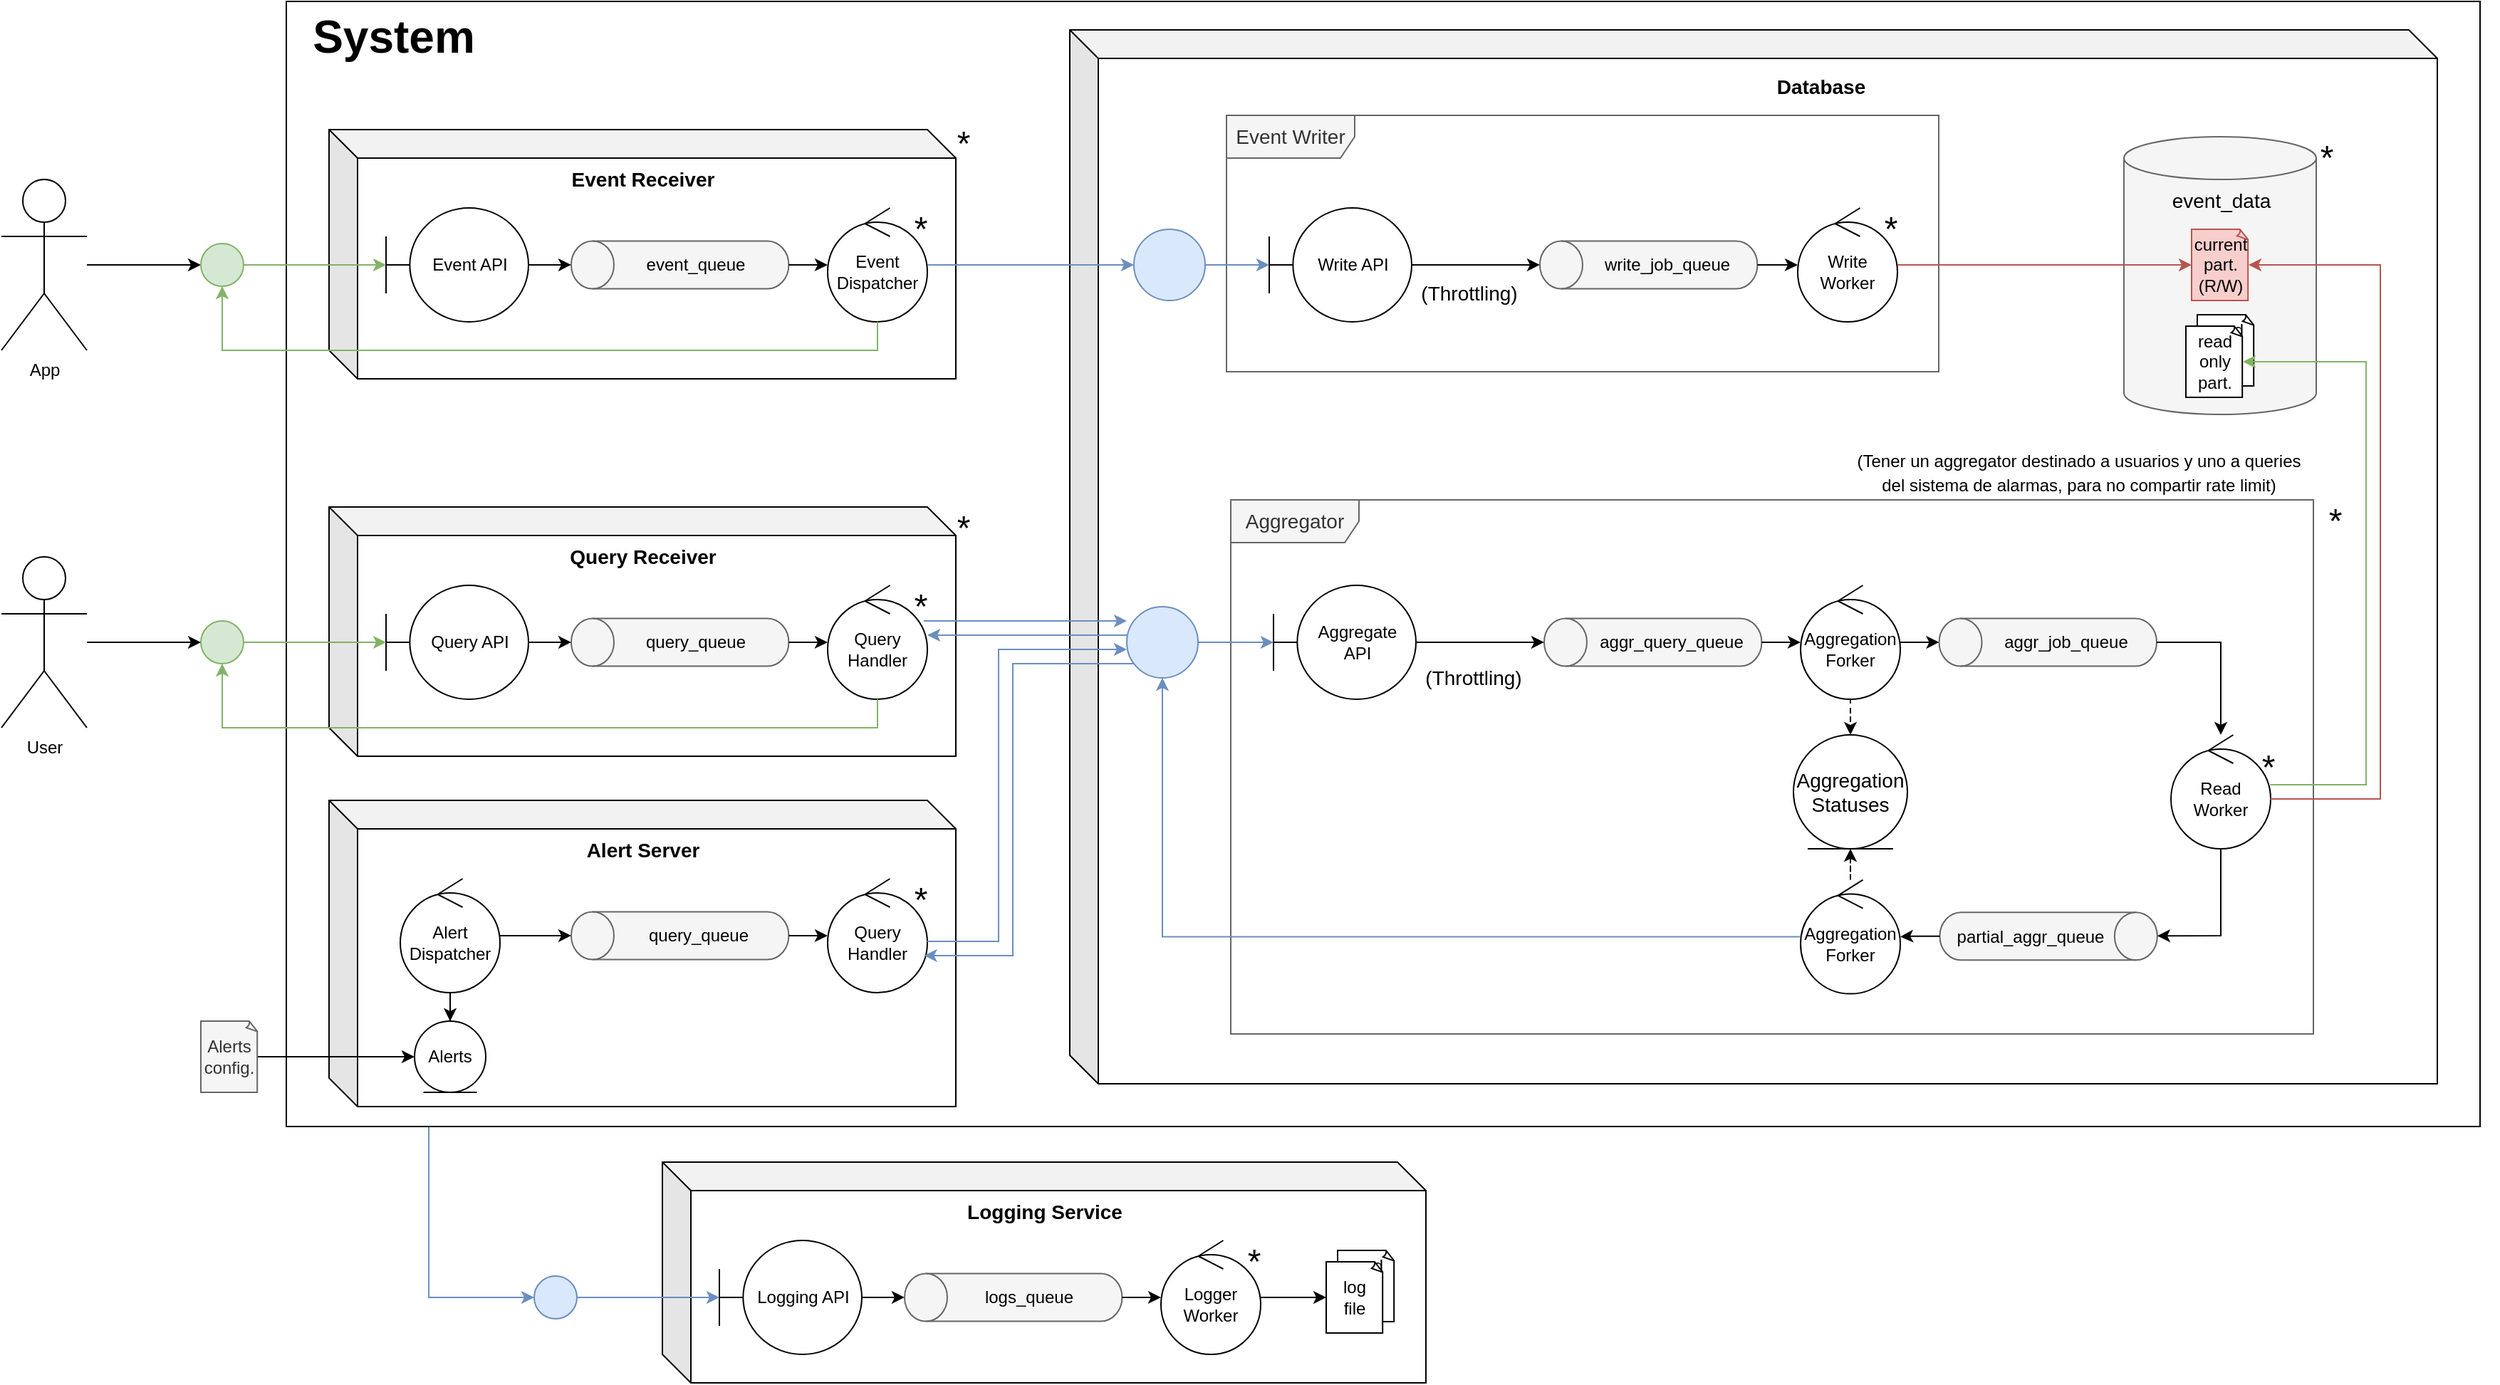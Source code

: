 <mxfile version="17.4.6" type="device"><diagram id="v2DhXVulkORP4EkOkUrC" name="Page-1"><mxGraphModel dx="1887" dy="960" grid="1" gridSize="10" guides="1" tooltips="1" connect="1" arrows="1" fold="1" page="1" pageScale="1" pageWidth="827" pageHeight="1169" math="0" shadow="0"><root><mxCell id="0"/><mxCell id="1" parent="0"/><mxCell id="aSfkODwtge2acDYH-JN2-233" style="edgeStyle=orthogonalEdgeStyle;rounded=0;orthogonalLoop=1;jettySize=auto;html=1;fontSize=12;fontColor=#000000;startArrow=none;startFill=0;fillColor=#dae8fc;strokeColor=#6c8ebf;" edge="1" parent="1" source="aSfkODwtge2acDYH-JN2-154" target="aSfkODwtge2acDYH-JN2-231"><mxGeometry relative="1" as="geometry"><Array as="points"><mxPoint x="340" y="1020"/></Array></mxGeometry></mxCell><mxCell id="aSfkODwtge2acDYH-JN2-154" value="" style="rounded=0;whiteSpace=wrap;html=1;fontSize=14;fontColor=#FF3333;fillColor=none;" vertex="1" parent="1"><mxGeometry x="240" y="110" width="1540" height="790" as="geometry"/></mxCell><mxCell id="aSfkODwtge2acDYH-JN2-178" style="edgeStyle=orthogonalEdgeStyle;rounded=0;orthogonalLoop=1;jettySize=auto;html=1;fontSize=32;fontColor=#000000;startArrow=none;startFill=0;" edge="1" parent="1" source="w81_u76LDr4EnulvmKPi-1" target="aSfkODwtge2acDYH-JN2-156"><mxGeometry relative="1" as="geometry"/></mxCell><mxCell id="w81_u76LDr4EnulvmKPi-1" value="App" style="shape=umlActor;verticalLabelPosition=bottom;verticalAlign=top;html=1;" parent="1" vertex="1"><mxGeometry x="40" y="235" width="60" height="120" as="geometry"/></mxCell><mxCell id="aSfkODwtge2acDYH-JN2-151" value="" style="group" vertex="1" connectable="0" parent="1"><mxGeometry x="790" y="130" width="1003" height="740" as="geometry"/></mxCell><mxCell id="aSfkODwtge2acDYH-JN2-142" value="" style="shape=cube;whiteSpace=wrap;html=1;boundedLbl=1;backgroundOutline=1;darkOpacity=0.05;darkOpacity2=0.1;fontSize=12;" vertex="1" parent="aSfkODwtge2acDYH-JN2-151"><mxGeometry width="960" height="740" as="geometry"/></mxCell><mxCell id="aSfkODwtge2acDYH-JN2-137" value="" style="group" vertex="1" connectable="0" parent="aSfkODwtge2acDYH-JN2-151"><mxGeometry x="50" y="260" width="953" height="445" as="geometry"/></mxCell><mxCell id="aSfkODwtge2acDYH-JN2-133" value="Aggregator" style="shape=umlFrame;whiteSpace=wrap;html=1;fontSize=14;width=90;height=30;fillColor=#f5f5f5;strokeColor=#666666;fontColor=#333333;" vertex="1" parent="aSfkODwtge2acDYH-JN2-137"><mxGeometry x="63" y="70" width="760" height="375" as="geometry"/></mxCell><mxCell id="aSfkODwtge2acDYH-JN2-64" value="&lt;font style=&quot;font-size: 12px&quot;&gt;(Tener un aggregator destinado a usuarios y uno a queries&lt;br&gt;del sistema de alarmas, para no compartir rate limit)&lt;/font&gt;" style="text;html=1;align=center;verticalAlign=middle;resizable=0;points=[];autosize=1;strokeColor=none;fillColor=none;fontSize=14;" vertex="1" parent="aSfkODwtge2acDYH-JN2-137"><mxGeometry x="493" y="30" width="330" height="40" as="geometry"/></mxCell><mxCell id="aSfkODwtge2acDYH-JN2-99" value="Aggregate&lt;br&gt;API" style="shape=umlBoundary;whiteSpace=wrap;html=1;" vertex="1" parent="aSfkODwtge2acDYH-JN2-137"><mxGeometry x="93" y="130" width="100" height="80" as="geometry"/></mxCell><mxCell id="aSfkODwtge2acDYH-JN2-100" value="" style="group" vertex="1" connectable="0" parent="aSfkODwtge2acDYH-JN2-137"><mxGeometry x="282.995" y="153.205" width="152.72" height="33.59" as="geometry"/></mxCell><mxCell id="aSfkODwtge2acDYH-JN2-101" value="" style="shape=cylinder3;whiteSpace=wrap;html=1;boundedLbl=1;backgroundOutline=1;size=15;rotation=-90;fillColor=#f5f5f5;fontColor=#333333;strokeColor=#666666;" vertex="1" parent="aSfkODwtge2acDYH-JN2-100"><mxGeometry x="59.565" y="-59.565" width="33.59" height="152.72" as="geometry"/></mxCell><mxCell id="aSfkODwtge2acDYH-JN2-102" value="aggr_query_queue" style="text;html=1;align=center;verticalAlign=middle;resizable=0;points=[];autosize=1;strokeColor=none;fillColor=none;" vertex="1" parent="aSfkODwtge2acDYH-JN2-100"><mxGeometry x="28.665" y="6.785" width="120" height="20" as="geometry"/></mxCell><mxCell id="aSfkODwtge2acDYH-JN2-111" style="edgeStyle=orthogonalEdgeStyle;rounded=0;orthogonalLoop=1;jettySize=auto;html=1;fontSize=14;fontColor=#FF3333;" edge="1" parent="aSfkODwtge2acDYH-JN2-137" source="aSfkODwtge2acDYH-JN2-99" target="aSfkODwtge2acDYH-JN2-101"><mxGeometry relative="1" as="geometry"/></mxCell><mxCell id="aSfkODwtge2acDYH-JN2-104" value="(Throttling)" style="text;html=1;align=center;verticalAlign=middle;resizable=0;points=[];autosize=1;strokeColor=none;fillColor=none;fontSize=14;" vertex="1" parent="aSfkODwtge2acDYH-JN2-137"><mxGeometry x="193" y="185" width="80" height="20" as="geometry"/></mxCell><mxCell id="aSfkODwtge2acDYH-JN2-105" value="Aggregation Forker" style="ellipse;shape=umlControl;whiteSpace=wrap;html=1;" vertex="1" parent="aSfkODwtge2acDYH-JN2-137"><mxGeometry x="463" y="130" width="70" height="80" as="geometry"/></mxCell><mxCell id="aSfkODwtge2acDYH-JN2-107" style="edgeStyle=orthogonalEdgeStyle;rounded=0;orthogonalLoop=1;jettySize=auto;html=1;fontSize=14;" edge="1" parent="aSfkODwtge2acDYH-JN2-137" source="aSfkODwtge2acDYH-JN2-101" target="aSfkODwtge2acDYH-JN2-105"><mxGeometry relative="1" as="geometry"/></mxCell><mxCell id="aSfkODwtge2acDYH-JN2-108" value="*" style="text;html=1;align=center;verticalAlign=middle;resizable=0;points=[];autosize=1;strokeColor=none;fillColor=none;fontSize=24;" vertex="1" parent="aSfkODwtge2acDYH-JN2-137"><mxGeometry x="823" y="70" width="30" height="30" as="geometry"/></mxCell><mxCell id="aSfkODwtge2acDYH-JN2-112" value="" style="group" vertex="1" connectable="0" parent="aSfkODwtge2acDYH-JN2-137"><mxGeometry x="560.275" y="153.205" width="152.72" height="33.59" as="geometry"/></mxCell><mxCell id="aSfkODwtge2acDYH-JN2-113" value="" style="shape=cylinder3;whiteSpace=wrap;html=1;boundedLbl=1;backgroundOutline=1;size=15;rotation=-90;fillColor=#f5f5f5;fontColor=#333333;strokeColor=#666666;" vertex="1" parent="aSfkODwtge2acDYH-JN2-112"><mxGeometry x="59.565" y="-59.565" width="33.59" height="152.72" as="geometry"/></mxCell><mxCell id="aSfkODwtge2acDYH-JN2-114" value="aggr_job_queue" style="text;html=1;align=center;verticalAlign=middle;resizable=0;points=[];autosize=1;strokeColor=none;fillColor=none;" vertex="1" parent="aSfkODwtge2acDYH-JN2-112"><mxGeometry x="38.665" y="6.785" width="100" height="20" as="geometry"/></mxCell><mxCell id="aSfkODwtge2acDYH-JN2-115" style="edgeStyle=orthogonalEdgeStyle;rounded=0;orthogonalLoop=1;jettySize=auto;html=1;fontSize=14;fontColor=#FF3333;" edge="1" parent="aSfkODwtge2acDYH-JN2-137" source="aSfkODwtge2acDYH-JN2-105" target="aSfkODwtge2acDYH-JN2-113"><mxGeometry relative="1" as="geometry"/></mxCell><mxCell id="aSfkODwtge2acDYH-JN2-116" value="Aggregation Statuses" style="ellipse;shape=umlEntity;whiteSpace=wrap;html=1;fontSize=14;" vertex="1" parent="aSfkODwtge2acDYH-JN2-137"><mxGeometry x="458" y="235" width="80" height="80" as="geometry"/></mxCell><mxCell id="aSfkODwtge2acDYH-JN2-117" style="edgeStyle=orthogonalEdgeStyle;rounded=0;orthogonalLoop=1;jettySize=auto;html=1;fontSize=14;fontColor=#FF3333;dashed=1;" edge="1" parent="aSfkODwtge2acDYH-JN2-137" source="aSfkODwtge2acDYH-JN2-105" target="aSfkODwtge2acDYH-JN2-116"><mxGeometry relative="1" as="geometry"/></mxCell><mxCell id="aSfkODwtge2acDYH-JN2-122" value="" style="group;rotation=-180;" vertex="1" connectable="0" parent="aSfkODwtge2acDYH-JN2-137"><mxGeometry x="560.275" y="360.005" width="152.72" height="33.59" as="geometry"/></mxCell><mxCell id="aSfkODwtge2acDYH-JN2-123" value="" style="shape=cylinder3;whiteSpace=wrap;html=1;boundedLbl=1;backgroundOutline=1;size=15;rotation=-270;fillColor=#f5f5f5;fontColor=#333333;strokeColor=#666666;" vertex="1" parent="aSfkODwtge2acDYH-JN2-122"><mxGeometry x="60" y="-60" width="33.59" height="152.72" as="geometry"/></mxCell><mxCell id="aSfkODwtge2acDYH-JN2-124" value="partial_aggr_queue" style="text;html=1;align=center;verticalAlign=middle;resizable=0;points=[];autosize=1;strokeColor=none;fillColor=none;rotation=0;" vertex="1" parent="aSfkODwtge2acDYH-JN2-122"><mxGeometry x="4" y="7" width="120" height="20" as="geometry"/></mxCell><mxCell id="aSfkODwtge2acDYH-JN2-132" style="edgeStyle=orthogonalEdgeStyle;rounded=0;orthogonalLoop=1;jettySize=auto;html=1;fontSize=14;fontColor=#FF3333;dashed=1;" edge="1" parent="aSfkODwtge2acDYH-JN2-137" source="aSfkODwtge2acDYH-JN2-125" target="aSfkODwtge2acDYH-JN2-116"><mxGeometry relative="1" as="geometry"/></mxCell><mxCell id="aSfkODwtge2acDYH-JN2-125" value="Aggregation Forker" style="ellipse;shape=umlControl;whiteSpace=wrap;html=1;" vertex="1" parent="aSfkODwtge2acDYH-JN2-137"><mxGeometry x="463" y="336.8" width="70" height="80" as="geometry"/></mxCell><mxCell id="aSfkODwtge2acDYH-JN2-127" style="edgeStyle=orthogonalEdgeStyle;rounded=0;orthogonalLoop=1;jettySize=auto;html=1;fontSize=14;fontColor=#FF3333;" edge="1" parent="aSfkODwtge2acDYH-JN2-137" source="aSfkODwtge2acDYH-JN2-118" target="aSfkODwtge2acDYH-JN2-123"><mxGeometry relative="1" as="geometry"><Array as="points"><mxPoint x="758" y="376"/></Array></mxGeometry></mxCell><mxCell id="aSfkODwtge2acDYH-JN2-126" style="edgeStyle=orthogonalEdgeStyle;rounded=0;orthogonalLoop=1;jettySize=auto;html=1;exitX=0.5;exitY=1;exitDx=0;exitDy=0;exitPerimeter=0;fontSize=14;fontColor=#FF3333;" edge="1" parent="aSfkODwtge2acDYH-JN2-137" source="aSfkODwtge2acDYH-JN2-113" target="aSfkODwtge2acDYH-JN2-118"><mxGeometry relative="1" as="geometry"/></mxCell><mxCell id="aSfkODwtge2acDYH-JN2-131" style="edgeStyle=orthogonalEdgeStyle;rounded=0;orthogonalLoop=1;jettySize=auto;html=1;exitX=0.5;exitY=1;exitDx=0;exitDy=0;exitPerimeter=0;fontSize=14;fontColor=#FF3333;" edge="1" parent="aSfkODwtge2acDYH-JN2-137" source="aSfkODwtge2acDYH-JN2-123" target="aSfkODwtge2acDYH-JN2-125"><mxGeometry relative="1" as="geometry"/></mxCell><mxCell id="aSfkODwtge2acDYH-JN2-175" value="" style="group" vertex="1" connectable="0" parent="aSfkODwtge2acDYH-JN2-137"><mxGeometry x="723" y="235" width="83" height="80" as="geometry"/></mxCell><mxCell id="aSfkODwtge2acDYH-JN2-118" value="Read Worker" style="ellipse;shape=umlControl;whiteSpace=wrap;html=1;" vertex="1" parent="aSfkODwtge2acDYH-JN2-175"><mxGeometry width="70" height="80" as="geometry"/></mxCell><mxCell id="aSfkODwtge2acDYH-JN2-174" value="*" style="text;html=1;align=center;verticalAlign=middle;resizable=0;points=[];autosize=1;strokeColor=none;fillColor=none;fontSize=24;" vertex="1" parent="aSfkODwtge2acDYH-JN2-175"><mxGeometry x="53" y="7.5" width="30" height="30" as="geometry"/></mxCell><mxCell id="aSfkODwtge2acDYH-JN2-134" value="" style="ellipse;whiteSpace=wrap;html=1;aspect=fixed;fontSize=14;fillColor=#dae8fc;strokeColor=#6c8ebf;" vertex="1" parent="aSfkODwtge2acDYH-JN2-137"><mxGeometry x="-10" y="145" width="50" height="50" as="geometry"/></mxCell><mxCell id="aSfkODwtge2acDYH-JN2-136" style="edgeStyle=orthogonalEdgeStyle;rounded=0;orthogonalLoop=1;jettySize=auto;html=1;fontSize=14;fontColor=#FF3333;fillColor=#dae8fc;strokeColor=#6c8ebf;" edge="1" parent="aSfkODwtge2acDYH-JN2-137" source="aSfkODwtge2acDYH-JN2-125" target="aSfkODwtge2acDYH-JN2-134"><mxGeometry relative="1" as="geometry"/></mxCell><mxCell id="aSfkODwtge2acDYH-JN2-135" style="edgeStyle=orthogonalEdgeStyle;rounded=0;orthogonalLoop=1;jettySize=auto;html=1;fontSize=14;fontColor=#FF3333;fillColor=#dae8fc;strokeColor=#6c8ebf;" edge="1" parent="aSfkODwtge2acDYH-JN2-137" source="aSfkODwtge2acDYH-JN2-134" target="aSfkODwtge2acDYH-JN2-99"><mxGeometry relative="1" as="geometry"/></mxCell><mxCell id="aSfkODwtge2acDYH-JN2-141" value="" style="group" vertex="1" connectable="0" parent="aSfkODwtge2acDYH-JN2-151"><mxGeometry x="50" y="60" width="560" height="180" as="geometry"/></mxCell><mxCell id="aSfkODwtge2acDYH-JN2-138" value="Event Writer" style="shape=umlFrame;whiteSpace=wrap;html=1;fontSize=14;width=90;height=30;fillColor=#f5f5f5;strokeColor=#666666;fontColor=#333333;" vertex="1" parent="aSfkODwtge2acDYH-JN2-141"><mxGeometry x="60" width="500" height="180" as="geometry"/></mxCell><mxCell id="aSfkODwtge2acDYH-JN2-54" value="Write API" style="shape=umlBoundary;whiteSpace=wrap;html=1;" vertex="1" parent="aSfkODwtge2acDYH-JN2-141"><mxGeometry x="90" y="65" width="100" height="80" as="geometry"/></mxCell><mxCell id="aSfkODwtge2acDYH-JN2-55" value="" style="group" vertex="1" connectable="0" parent="aSfkODwtge2acDYH-JN2-141"><mxGeometry x="279.995" y="88.205" width="152.72" height="33.59" as="geometry"/></mxCell><mxCell id="aSfkODwtge2acDYH-JN2-56" value="" style="shape=cylinder3;whiteSpace=wrap;html=1;boundedLbl=1;backgroundOutline=1;size=15;rotation=-90;fillColor=#f5f5f5;fontColor=#333333;strokeColor=#666666;" vertex="1" parent="aSfkODwtge2acDYH-JN2-55"><mxGeometry x="59.565" y="-59.565" width="33.59" height="152.72" as="geometry"/></mxCell><mxCell id="aSfkODwtge2acDYH-JN2-57" value="write_job_queue" style="text;html=1;align=center;verticalAlign=middle;resizable=0;points=[];autosize=1;strokeColor=none;fillColor=none;" vertex="1" parent="aSfkODwtge2acDYH-JN2-55"><mxGeometry x="38.665" y="6.785" width="100" height="20" as="geometry"/></mxCell><mxCell id="aSfkODwtge2acDYH-JN2-58" style="edgeStyle=orthogonalEdgeStyle;rounded=0;orthogonalLoop=1;jettySize=auto;html=1;fontSize=24;" edge="1" parent="aSfkODwtge2acDYH-JN2-141" source="aSfkODwtge2acDYH-JN2-54" target="aSfkODwtge2acDYH-JN2-56"><mxGeometry relative="1" as="geometry"/></mxCell><mxCell id="aSfkODwtge2acDYH-JN2-59" value="(Throttling)" style="text;html=1;align=center;verticalAlign=middle;resizable=0;points=[];autosize=1;strokeColor=none;fillColor=none;fontSize=14;" vertex="1" parent="aSfkODwtge2acDYH-JN2-141"><mxGeometry x="190" y="115" width="80" height="20" as="geometry"/></mxCell><mxCell id="aSfkODwtge2acDYH-JN2-60" value="Write Worker" style="ellipse;shape=umlControl;whiteSpace=wrap;html=1;" vertex="1" parent="aSfkODwtge2acDYH-JN2-141"><mxGeometry x="461" y="65" width="70" height="80" as="geometry"/></mxCell><mxCell id="aSfkODwtge2acDYH-JN2-61" value="*" style="text;html=1;align=center;verticalAlign=middle;resizable=0;points=[];autosize=1;strokeColor=none;fillColor=none;fontSize=24;" vertex="1" parent="aSfkODwtge2acDYH-JN2-141"><mxGeometry x="511" y="65" width="30" height="30" as="geometry"/></mxCell><mxCell id="aSfkODwtge2acDYH-JN2-62" style="edgeStyle=orthogonalEdgeStyle;rounded=0;orthogonalLoop=1;jettySize=auto;html=1;fontSize=14;" edge="1" parent="aSfkODwtge2acDYH-JN2-141" source="aSfkODwtge2acDYH-JN2-56" target="aSfkODwtge2acDYH-JN2-60"><mxGeometry relative="1" as="geometry"/></mxCell><mxCell id="aSfkODwtge2acDYH-JN2-143" value="Database" style="text;html=1;align=center;verticalAlign=middle;resizable=0;points=[];autosize=1;strokeColor=none;fillColor=none;fontSize=14;fontStyle=1" vertex="1" parent="aSfkODwtge2acDYH-JN2-151"><mxGeometry x="486.5" y="30" width="80" height="20" as="geometry"/></mxCell><mxCell id="aSfkODwtge2acDYH-JN2-146" value="" style="group" vertex="1" connectable="0" parent="aSfkODwtge2acDYH-JN2-151"><mxGeometry x="740" y="75" width="156.5" height="195" as="geometry"/></mxCell><mxCell id="w81_u76LDr4EnulvmKPi-106" value="" style="shape=cylinder3;whiteSpace=wrap;html=1;boundedLbl=1;backgroundOutline=1;size=15;fontSize=14;fillColor=#f5f5f5;fontColor=#333333;strokeColor=#666666;" parent="aSfkODwtge2acDYH-JN2-146" vertex="1"><mxGeometry width="135" height="195" as="geometry"/></mxCell><mxCell id="w81_u76LDr4EnulvmKPi-107" value="event_data" style="text;html=1;align=center;verticalAlign=middle;resizable=0;points=[];autosize=1;strokeColor=none;fillColor=none;fontSize=14;" parent="aSfkODwtge2acDYH-JN2-146" vertex="1"><mxGeometry x="22.5" y="35" width="90" height="20" as="geometry"/></mxCell><mxCell id="w81_u76LDr4EnulvmKPi-70" value="current&lt;br&gt;part.&lt;br&gt;(R/W)" style="whiteSpace=wrap;html=1;shape=mxgraph.basic.document;fillColor=#f8cecc;strokeColor=#b85450;" parent="aSfkODwtge2acDYH-JN2-146" vertex="1"><mxGeometry x="47.5" y="65" width="40" height="50" as="geometry"/></mxCell><mxCell id="w81_u76LDr4EnulvmKPi-114" value="" style="group" parent="aSfkODwtge2acDYH-JN2-146" vertex="1" connectable="0"><mxGeometry x="43.5" y="125" width="48" height="58" as="geometry"/></mxCell><mxCell id="w81_u76LDr4EnulvmKPi-109" value="read&lt;br&gt;only&lt;br&gt;part." style="whiteSpace=wrap;html=1;shape=mxgraph.basic.document;" parent="w81_u76LDr4EnulvmKPi-114" vertex="1"><mxGeometry x="8" width="40" height="50" as="geometry"/></mxCell><mxCell id="w81_u76LDr4EnulvmKPi-110" value="read&lt;br&gt;only&lt;br&gt;part." style="whiteSpace=wrap;html=1;shape=mxgraph.basic.document;" parent="w81_u76LDr4EnulvmKPi-114" vertex="1"><mxGeometry y="8" width="40" height="50" as="geometry"/></mxCell><mxCell id="aSfkODwtge2acDYH-JN2-145" value="*" style="text;html=1;align=center;verticalAlign=middle;resizable=0;points=[];autosize=1;strokeColor=none;fillColor=none;fontSize=24;" vertex="1" parent="aSfkODwtge2acDYH-JN2-146"><mxGeometry x="126.5" width="30" height="30" as="geometry"/></mxCell><mxCell id="aSfkODwtge2acDYH-JN2-147" style="edgeStyle=orthogonalEdgeStyle;rounded=0;orthogonalLoop=1;jettySize=auto;html=1;fontSize=14;fontColor=#FF3333;fillColor=#f8cecc;strokeColor=#b85450;" edge="1" parent="aSfkODwtge2acDYH-JN2-151" source="aSfkODwtge2acDYH-JN2-60" target="w81_u76LDr4EnulvmKPi-70"><mxGeometry relative="1" as="geometry"/></mxCell><mxCell id="aSfkODwtge2acDYH-JN2-148" style="edgeStyle=orthogonalEdgeStyle;rounded=0;orthogonalLoop=1;jettySize=auto;html=1;fontSize=14;fontColor=#FF3333;fillColor=#f8cecc;strokeColor=#b85450;" edge="1" parent="aSfkODwtge2acDYH-JN2-151" source="aSfkODwtge2acDYH-JN2-118" target="w81_u76LDr4EnulvmKPi-70"><mxGeometry relative="1" as="geometry"><Array as="points"><mxPoint x="920" y="540"/><mxPoint x="920" y="165"/></Array></mxGeometry></mxCell><mxCell id="aSfkODwtge2acDYH-JN2-150" style="edgeStyle=orthogonalEdgeStyle;rounded=0;orthogonalLoop=1;jettySize=auto;html=1;fontSize=14;fontColor=#FF3333;fillColor=#d5e8d4;strokeColor=#82b366;" edge="1" parent="aSfkODwtge2acDYH-JN2-151" source="aSfkODwtge2acDYH-JN2-118" target="w81_u76LDr4EnulvmKPi-110"><mxGeometry relative="1" as="geometry"><Array as="points"><mxPoint x="910" y="530"/><mxPoint x="910" y="233"/></Array></mxGeometry></mxCell><mxCell id="aSfkODwtge2acDYH-JN2-139" value="" style="ellipse;whiteSpace=wrap;html=1;aspect=fixed;fontSize=14;fillColor=#dae8fc;strokeColor=#6c8ebf;" vertex="1" parent="aSfkODwtge2acDYH-JN2-151"><mxGeometry x="45" y="140" width="50" height="50" as="geometry"/></mxCell><mxCell id="aSfkODwtge2acDYH-JN2-140" style="edgeStyle=orthogonalEdgeStyle;rounded=0;orthogonalLoop=1;jettySize=auto;html=1;fontSize=14;fontColor=#FF3333;fillColor=#dae8fc;strokeColor=#6c8ebf;" edge="1" parent="aSfkODwtge2acDYH-JN2-151" source="aSfkODwtge2acDYH-JN2-139" target="aSfkODwtge2acDYH-JN2-54"><mxGeometry relative="1" as="geometry"/></mxCell><mxCell id="aSfkODwtge2acDYH-JN2-155" value="&lt;span&gt;&lt;font style=&quot;font-size: 32px&quot; color=&quot;#000000&quot;&gt;System&lt;/font&gt;&lt;/span&gt;" style="text;html=1;align=center;verticalAlign=middle;resizable=0;points=[];autosize=1;strokeColor=none;fillColor=none;fontSize=14;fontColor=#FF3333;fontStyle=1" vertex="1" parent="1"><mxGeometry x="250" y="120" width="130" height="30" as="geometry"/></mxCell><mxCell id="aSfkODwtge2acDYH-JN2-163" value="" style="group" vertex="1" connectable="0" parent="1"><mxGeometry x="180" y="460" width="550" height="190" as="geometry"/></mxCell><mxCell id="aSfkODwtge2acDYH-JN2-68" value="" style="group" vertex="1" connectable="0" parent="aSfkODwtge2acDYH-JN2-163"><mxGeometry x="90" width="460" height="190" as="geometry"/></mxCell><mxCell id="aSfkODwtge2acDYH-JN2-69" value="" style="shape=cube;whiteSpace=wrap;html=1;boundedLbl=1;backgroundOutline=1;darkOpacity=0.05;darkOpacity2=0.1;fontSize=12;" vertex="1" parent="aSfkODwtge2acDYH-JN2-68"><mxGeometry y="5" width="440" height="175" as="geometry"/></mxCell><mxCell id="aSfkODwtge2acDYH-JN2-70" value="" style="group" vertex="1" connectable="0" parent="aSfkODwtge2acDYH-JN2-68"><mxGeometry x="169.995" y="83.205" width="152.72" height="33.59" as="geometry"/></mxCell><mxCell id="aSfkODwtge2acDYH-JN2-71" value="" style="shape=cylinder3;whiteSpace=wrap;html=1;boundedLbl=1;backgroundOutline=1;size=15;rotation=-90;fillColor=#f5f5f5;fontColor=#333333;strokeColor=#666666;" vertex="1" parent="aSfkODwtge2acDYH-JN2-70"><mxGeometry x="59.565" y="-59.565" width="33.59" height="152.72" as="geometry"/></mxCell><mxCell id="aSfkODwtge2acDYH-JN2-72" value="query_queue" style="text;html=1;align=center;verticalAlign=middle;resizable=0;points=[];autosize=1;strokeColor=none;fillColor=none;" vertex="1" parent="aSfkODwtge2acDYH-JN2-70"><mxGeometry x="41.665" y="6.785" width="90" height="20" as="geometry"/></mxCell><mxCell id="aSfkODwtge2acDYH-JN2-73" style="edgeStyle=orthogonalEdgeStyle;rounded=0;orthogonalLoop=1;jettySize=auto;html=1;" edge="1" parent="aSfkODwtge2acDYH-JN2-68" source="aSfkODwtge2acDYH-JN2-74" target="aSfkODwtge2acDYH-JN2-71"><mxGeometry relative="1" as="geometry"/></mxCell><mxCell id="aSfkODwtge2acDYH-JN2-74" value="Query API" style="shape=umlBoundary;whiteSpace=wrap;html=1;" vertex="1" parent="aSfkODwtge2acDYH-JN2-68"><mxGeometry x="40" y="60" width="100" height="80" as="geometry"/></mxCell><mxCell id="aSfkODwtge2acDYH-JN2-75" value="Query Handler" style="ellipse;shape=umlControl;whiteSpace=wrap;html=1;" vertex="1" parent="aSfkODwtge2acDYH-JN2-68"><mxGeometry x="350" y="60" width="70" height="80" as="geometry"/></mxCell><mxCell id="aSfkODwtge2acDYH-JN2-76" style="edgeStyle=orthogonalEdgeStyle;rounded=0;orthogonalLoop=1;jettySize=auto;html=1;" edge="1" parent="aSfkODwtge2acDYH-JN2-68" source="aSfkODwtge2acDYH-JN2-71" target="aSfkODwtge2acDYH-JN2-75"><mxGeometry relative="1" as="geometry"/></mxCell><mxCell id="aSfkODwtge2acDYH-JN2-77" value="*" style="text;html=1;align=center;verticalAlign=middle;resizable=0;points=[];autosize=1;strokeColor=none;fillColor=none;fontSize=24;" vertex="1" parent="aSfkODwtge2acDYH-JN2-68"><mxGeometry x="400" y="60" width="30" height="30" as="geometry"/></mxCell><mxCell id="aSfkODwtge2acDYH-JN2-78" value="*" style="text;html=1;align=center;verticalAlign=middle;resizable=0;points=[];autosize=1;strokeColor=none;fillColor=none;fontSize=24;" vertex="1" parent="aSfkODwtge2acDYH-JN2-68"><mxGeometry x="430" y="5" width="30" height="30" as="geometry"/></mxCell><mxCell id="aSfkODwtge2acDYH-JN2-79" value="Query Receiver" style="text;html=1;align=center;verticalAlign=middle;resizable=0;points=[];autosize=1;strokeColor=none;fillColor=none;fontSize=14;fontStyle=1" vertex="1" parent="aSfkODwtge2acDYH-JN2-68"><mxGeometry x="160" y="30" width="120" height="20" as="geometry"/></mxCell><mxCell id="aSfkODwtge2acDYH-JN2-159" style="edgeStyle=orthogonalEdgeStyle;rounded=0;orthogonalLoop=1;jettySize=auto;html=1;fontSize=32;fontColor=#000000;fillColor=#d5e8d4;strokeColor=#82b366;" edge="1" parent="aSfkODwtge2acDYH-JN2-163" source="aSfkODwtge2acDYH-JN2-158" target="aSfkODwtge2acDYH-JN2-74"><mxGeometry relative="1" as="geometry"/></mxCell><mxCell id="aSfkODwtge2acDYH-JN2-158" value="" style="ellipse;whiteSpace=wrap;html=1;aspect=fixed;fontSize=14;fillColor=#d5e8d4;strokeColor=#82b366;" vertex="1" parent="aSfkODwtge2acDYH-JN2-163"><mxGeometry y="85" width="30" height="30" as="geometry"/></mxCell><mxCell id="aSfkODwtge2acDYH-JN2-161" style="edgeStyle=orthogonalEdgeStyle;rounded=0;orthogonalLoop=1;jettySize=auto;html=1;fontSize=32;fontColor=#000000;fillColor=#d5e8d4;strokeColor=#82b366;" edge="1" parent="aSfkODwtge2acDYH-JN2-163" source="aSfkODwtge2acDYH-JN2-75" target="aSfkODwtge2acDYH-JN2-158"><mxGeometry relative="1" as="geometry"><Array as="points"><mxPoint x="475" y="160"/><mxPoint x="15" y="160"/></Array></mxGeometry></mxCell><mxCell id="aSfkODwtge2acDYH-JN2-166" value="" style="group" vertex="1" connectable="0" parent="1"><mxGeometry x="180" y="195" width="550" height="180" as="geometry"/></mxCell><mxCell id="aSfkODwtge2acDYH-JN2-67" value="" style="group" vertex="1" connectable="0" parent="aSfkODwtge2acDYH-JN2-166"><mxGeometry x="90" width="460" height="180" as="geometry"/></mxCell><mxCell id="aSfkODwtge2acDYH-JN2-65" value="" style="shape=cube;whiteSpace=wrap;html=1;boundedLbl=1;backgroundOutline=1;darkOpacity=0.05;darkOpacity2=0.1;fontSize=12;" vertex="1" parent="aSfkODwtge2acDYH-JN2-67"><mxGeometry y="5" width="440" height="175" as="geometry"/></mxCell><mxCell id="aSfkODwtge2acDYH-JN2-15" value="" style="group" vertex="1" connectable="0" parent="aSfkODwtge2acDYH-JN2-67"><mxGeometry x="169.995" y="83.205" width="152.72" height="33.59" as="geometry"/></mxCell><mxCell id="aSfkODwtge2acDYH-JN2-16" value="" style="shape=cylinder3;whiteSpace=wrap;html=1;boundedLbl=1;backgroundOutline=1;size=15;rotation=-90;fillColor=#f5f5f5;fontColor=#333333;strokeColor=#666666;" vertex="1" parent="aSfkODwtge2acDYH-JN2-15"><mxGeometry x="59.565" y="-59.565" width="33.59" height="152.72" as="geometry"/></mxCell><mxCell id="aSfkODwtge2acDYH-JN2-17" value="event_queue" style="text;html=1;align=center;verticalAlign=middle;resizable=0;points=[];autosize=1;strokeColor=none;fillColor=none;" vertex="1" parent="aSfkODwtge2acDYH-JN2-15"><mxGeometry x="41.665" y="6.785" width="90" height="20" as="geometry"/></mxCell><mxCell id="aSfkODwtge2acDYH-JN2-18" style="edgeStyle=orthogonalEdgeStyle;rounded=0;orthogonalLoop=1;jettySize=auto;html=1;" edge="1" parent="aSfkODwtge2acDYH-JN2-67" source="aSfkODwtge2acDYH-JN2-19" target="aSfkODwtge2acDYH-JN2-16"><mxGeometry relative="1" as="geometry"/></mxCell><mxCell id="aSfkODwtge2acDYH-JN2-19" value="Event API" style="shape=umlBoundary;whiteSpace=wrap;html=1;" vertex="1" parent="aSfkODwtge2acDYH-JN2-67"><mxGeometry x="40" y="60" width="100" height="80" as="geometry"/></mxCell><mxCell id="aSfkODwtge2acDYH-JN2-20" value="Event Dispatcher" style="ellipse;shape=umlControl;whiteSpace=wrap;html=1;" vertex="1" parent="aSfkODwtge2acDYH-JN2-67"><mxGeometry x="350" y="60" width="70" height="80" as="geometry"/></mxCell><mxCell id="aSfkODwtge2acDYH-JN2-21" style="edgeStyle=orthogonalEdgeStyle;rounded=0;orthogonalLoop=1;jettySize=auto;html=1;" edge="1" parent="aSfkODwtge2acDYH-JN2-67" source="aSfkODwtge2acDYH-JN2-16" target="aSfkODwtge2acDYH-JN2-20"><mxGeometry relative="1" as="geometry"/></mxCell><mxCell id="aSfkODwtge2acDYH-JN2-22" value="*" style="text;html=1;align=center;verticalAlign=middle;resizable=0;points=[];autosize=1;strokeColor=none;fillColor=none;fontSize=24;" vertex="1" parent="aSfkODwtge2acDYH-JN2-67"><mxGeometry x="400" y="60" width="30" height="30" as="geometry"/></mxCell><mxCell id="aSfkODwtge2acDYH-JN2-23" value="*" style="text;html=1;align=center;verticalAlign=middle;resizable=0;points=[];autosize=1;strokeColor=none;fillColor=none;fontSize=24;" vertex="1" parent="aSfkODwtge2acDYH-JN2-67"><mxGeometry x="430" width="30" height="30" as="geometry"/></mxCell><mxCell id="aSfkODwtge2acDYH-JN2-66" value="Event Receiver" style="text;html=1;align=center;verticalAlign=middle;resizable=0;points=[];autosize=1;strokeColor=none;fillColor=none;fontSize=14;fontStyle=1" vertex="1" parent="aSfkODwtge2acDYH-JN2-67"><mxGeometry x="160" y="30" width="120" height="20" as="geometry"/></mxCell><mxCell id="aSfkODwtge2acDYH-JN2-157" style="edgeStyle=orthogonalEdgeStyle;rounded=0;orthogonalLoop=1;jettySize=auto;html=1;fontSize=32;fontColor=#000000;fillColor=#d5e8d4;strokeColor=#82b366;" edge="1" parent="aSfkODwtge2acDYH-JN2-166" source="aSfkODwtge2acDYH-JN2-156" target="aSfkODwtge2acDYH-JN2-19"><mxGeometry relative="1" as="geometry"/></mxCell><mxCell id="aSfkODwtge2acDYH-JN2-156" value="" style="ellipse;whiteSpace=wrap;html=1;aspect=fixed;fontSize=14;fillColor=#d5e8d4;strokeColor=#82b366;" vertex="1" parent="aSfkODwtge2acDYH-JN2-166"><mxGeometry y="85" width="30" height="30" as="geometry"/></mxCell><mxCell id="aSfkODwtge2acDYH-JN2-162" style="edgeStyle=orthogonalEdgeStyle;rounded=0;orthogonalLoop=1;jettySize=auto;html=1;fontSize=32;fontColor=#000000;fillColor=#d5e8d4;strokeColor=#82b366;" edge="1" parent="aSfkODwtge2acDYH-JN2-166" source="aSfkODwtge2acDYH-JN2-20" target="aSfkODwtge2acDYH-JN2-156"><mxGeometry relative="1" as="geometry"><Array as="points"><mxPoint x="475" y="160"/><mxPoint x="15" y="160"/></Array></mxGeometry></mxCell><mxCell id="aSfkODwtge2acDYH-JN2-168" style="edgeStyle=orthogonalEdgeStyle;rounded=0;orthogonalLoop=1;jettySize=auto;html=1;fontSize=32;fontColor=#000000;fillColor=#dae8fc;strokeColor=#6c8ebf;" edge="1" parent="1" source="aSfkODwtge2acDYH-JN2-20" target="aSfkODwtge2acDYH-JN2-139"><mxGeometry relative="1" as="geometry"><Array as="points"><mxPoint x="655" y="295"/></Array></mxGeometry></mxCell><mxCell id="aSfkODwtge2acDYH-JN2-180" style="edgeStyle=orthogonalEdgeStyle;rounded=0;orthogonalLoop=1;jettySize=auto;html=1;fontSize=32;fontColor=#000000;startArrow=none;startFill=0;" edge="1" parent="1" source="aSfkODwtge2acDYH-JN2-179" target="aSfkODwtge2acDYH-JN2-158"><mxGeometry relative="1" as="geometry"/></mxCell><mxCell id="aSfkODwtge2acDYH-JN2-179" value="User" style="shape=umlActor;verticalLabelPosition=bottom;verticalAlign=top;html=1;" vertex="1" parent="1"><mxGeometry x="40" y="500" width="60" height="120" as="geometry"/></mxCell><mxCell id="aSfkODwtge2acDYH-JN2-187" style="edgeStyle=orthogonalEdgeStyle;rounded=0;orthogonalLoop=1;jettySize=auto;html=1;fontSize=32;fontColor=#000000;startArrow=none;startFill=0;fillColor=#dae8fc;strokeColor=#6c8ebf;" edge="1" parent="1"><mxGeometry relative="1" as="geometry"><mxPoint x="830" y="555" as="sourcePoint"/><mxPoint x="690" y="555" as="targetPoint"/></mxGeometry></mxCell><mxCell id="aSfkODwtge2acDYH-JN2-188" style="edgeStyle=orthogonalEdgeStyle;rounded=0;orthogonalLoop=1;jettySize=auto;html=1;fontSize=32;fontColor=#000000;startArrow=none;startFill=0;fillColor=#dae8fc;strokeColor=#6c8ebf;" edge="1" parent="1" source="aSfkODwtge2acDYH-JN2-75"><mxGeometry relative="1" as="geometry"><mxPoint x="690" y="545" as="sourcePoint"/><mxPoint x="830" y="545" as="targetPoint"/><Array as="points"><mxPoint x="730" y="545"/><mxPoint x="730" y="545"/></Array></mxGeometry></mxCell><mxCell id="aSfkODwtge2acDYH-JN2-213" value="" style="group" vertex="1" connectable="0" parent="1"><mxGeometry x="190" y="666" width="540" height="260" as="geometry"/></mxCell><mxCell id="aSfkODwtge2acDYH-JN2-191" value="" style="group" vertex="1" connectable="0" parent="aSfkODwtge2acDYH-JN2-213"><mxGeometry x="80" width="460" height="260" as="geometry"/></mxCell><mxCell id="aSfkODwtge2acDYH-JN2-192" value="" style="shape=cube;whiteSpace=wrap;html=1;boundedLbl=1;backgroundOutline=1;darkOpacity=0.05;darkOpacity2=0.1;fontSize=12;" vertex="1" parent="aSfkODwtge2acDYH-JN2-191"><mxGeometry y="5" width="440" height="215" as="geometry"/></mxCell><mxCell id="aSfkODwtge2acDYH-JN2-193" value="" style="group" vertex="1" connectable="0" parent="aSfkODwtge2acDYH-JN2-191"><mxGeometry x="169.995" y="83.205" width="152.72" height="33.59" as="geometry"/></mxCell><mxCell id="aSfkODwtge2acDYH-JN2-194" value="" style="shape=cylinder3;whiteSpace=wrap;html=1;boundedLbl=1;backgroundOutline=1;size=15;rotation=-90;fillColor=#f5f5f5;fontColor=#333333;strokeColor=#666666;" vertex="1" parent="aSfkODwtge2acDYH-JN2-193"><mxGeometry x="59.565" y="-59.565" width="33.59" height="152.72" as="geometry"/></mxCell><mxCell id="aSfkODwtge2acDYH-JN2-195" value="query_queue" style="text;html=1;align=center;verticalAlign=middle;resizable=0;points=[];autosize=1;strokeColor=none;fillColor=none;" vertex="1" parent="aSfkODwtge2acDYH-JN2-193"><mxGeometry x="43.665" y="6.785" width="90" height="20" as="geometry"/></mxCell><mxCell id="aSfkODwtge2acDYH-JN2-198" value="Query Handler" style="ellipse;shape=umlControl;whiteSpace=wrap;html=1;" vertex="1" parent="aSfkODwtge2acDYH-JN2-191"><mxGeometry x="350" y="60" width="70" height="80" as="geometry"/></mxCell><mxCell id="aSfkODwtge2acDYH-JN2-199" style="edgeStyle=orthogonalEdgeStyle;rounded=0;orthogonalLoop=1;jettySize=auto;html=1;" edge="1" parent="aSfkODwtge2acDYH-JN2-191" source="aSfkODwtge2acDYH-JN2-194" target="aSfkODwtge2acDYH-JN2-198"><mxGeometry relative="1" as="geometry"/></mxCell><mxCell id="aSfkODwtge2acDYH-JN2-200" value="*" style="text;html=1;align=center;verticalAlign=middle;resizable=0;points=[];autosize=1;strokeColor=none;fillColor=none;fontSize=24;" vertex="1" parent="aSfkODwtge2acDYH-JN2-191"><mxGeometry x="400" y="60" width="30" height="30" as="geometry"/></mxCell><mxCell id="aSfkODwtge2acDYH-JN2-202" value="Alert Server" style="text;html=1;align=center;verticalAlign=middle;resizable=0;points=[];autosize=1;strokeColor=none;fillColor=none;fontSize=14;fontStyle=1" vertex="1" parent="aSfkODwtge2acDYH-JN2-191"><mxGeometry x="175" y="30" width="90" height="20" as="geometry"/></mxCell><mxCell id="aSfkODwtge2acDYH-JN2-208" style="edgeStyle=orthogonalEdgeStyle;rounded=0;orthogonalLoop=1;jettySize=auto;html=1;fontSize=12;fontColor=#000000;startArrow=none;startFill=0;" edge="1" parent="aSfkODwtge2acDYH-JN2-191" source="aSfkODwtge2acDYH-JN2-206" target="aSfkODwtge2acDYH-JN2-194"><mxGeometry relative="1" as="geometry"/></mxCell><mxCell id="aSfkODwtge2acDYH-JN2-212" style="edgeStyle=orthogonalEdgeStyle;rounded=0;orthogonalLoop=1;jettySize=auto;html=1;fontSize=12;fontColor=#000000;startArrow=none;startFill=0;" edge="1" parent="aSfkODwtge2acDYH-JN2-191" source="aSfkODwtge2acDYH-JN2-206" target="aSfkODwtge2acDYH-JN2-209"><mxGeometry relative="1" as="geometry"/></mxCell><mxCell id="aSfkODwtge2acDYH-JN2-206" value="Alert Dispatcher" style="ellipse;shape=umlControl;whiteSpace=wrap;html=1;fontSize=12;fontColor=#000000;fillColor=none;" vertex="1" parent="aSfkODwtge2acDYH-JN2-191"><mxGeometry x="50" y="60" width="70" height="80" as="geometry"/></mxCell><mxCell id="aSfkODwtge2acDYH-JN2-209" value="Alerts" style="ellipse;shape=umlEntity;whiteSpace=wrap;html=1;fontSize=12;fontColor=#000000;fillColor=none;" vertex="1" parent="aSfkODwtge2acDYH-JN2-191"><mxGeometry x="60" y="160" width="50" height="50" as="geometry"/></mxCell><mxCell id="aSfkODwtge2acDYH-JN2-210" style="edgeStyle=orthogonalEdgeStyle;rounded=0;orthogonalLoop=1;jettySize=auto;html=1;fontSize=12;fontColor=#000000;startArrow=none;startFill=0;" edge="1" parent="aSfkODwtge2acDYH-JN2-213" source="aSfkODwtge2acDYH-JN2-189" target="aSfkODwtge2acDYH-JN2-209"><mxGeometry relative="1" as="geometry"/></mxCell><mxCell id="aSfkODwtge2acDYH-JN2-189" value="Alerts&lt;br&gt;config." style="whiteSpace=wrap;html=1;shape=mxgraph.basic.document;fillColor=#f5f5f5;fontColor=#333333;strokeColor=#666666;" vertex="1" parent="aSfkODwtge2acDYH-JN2-213"><mxGeometry x="-10" y="160" width="40" height="50" as="geometry"/></mxCell><mxCell id="aSfkODwtge2acDYH-JN2-214" style="edgeStyle=orthogonalEdgeStyle;rounded=0;orthogonalLoop=1;jettySize=auto;html=1;fontSize=12;fontColor=#000000;startArrow=none;startFill=0;fillColor=#dae8fc;strokeColor=#6c8ebf;" edge="1" parent="1" source="aSfkODwtge2acDYH-JN2-198"><mxGeometry relative="1" as="geometry"><mxPoint x="690" y="771.0" as="sourcePoint"/><mxPoint x="830" y="565" as="targetPoint"/><Array as="points"><mxPoint x="740" y="770"/><mxPoint x="740" y="565"/></Array></mxGeometry></mxCell><mxCell id="aSfkODwtge2acDYH-JN2-215" style="edgeStyle=orthogonalEdgeStyle;rounded=0;orthogonalLoop=1;jettySize=auto;html=1;fontSize=12;fontColor=#000000;startArrow=none;startFill=0;fillColor=#dae8fc;strokeColor=#6c8ebf;" edge="1" parent="1" target="aSfkODwtge2acDYH-JN2-198"><mxGeometry relative="1" as="geometry"><mxPoint x="835" y="575" as="sourcePoint"/><mxPoint x="689.103" y="780" as="targetPoint"/><Array as="points"><mxPoint x="750" y="575"/><mxPoint x="750" y="780"/></Array></mxGeometry></mxCell><mxCell id="aSfkODwtge2acDYH-JN2-241" value="" style="group" vertex="1" connectable="0" parent="1"><mxGeometry x="414" y="925" width="626" height="155" as="geometry"/></mxCell><mxCell id="aSfkODwtge2acDYH-JN2-231" value="" style="ellipse;whiteSpace=wrap;html=1;aspect=fixed;fontSize=14;fillColor=#dae8fc;strokeColor=#6c8ebf;" vertex="1" parent="aSfkODwtge2acDYH-JN2-241"><mxGeometry y="80" width="30" height="30" as="geometry"/></mxCell><mxCell id="aSfkODwtge2acDYH-JN2-219" value="" style="shape=cube;whiteSpace=wrap;html=1;boundedLbl=1;backgroundOutline=1;darkOpacity=0.05;darkOpacity2=0.1;fontSize=12;" vertex="1" parent="aSfkODwtge2acDYH-JN2-241"><mxGeometry x="90" width="536" height="155" as="geometry"/></mxCell><mxCell id="aSfkODwtge2acDYH-JN2-220" value="" style="group" vertex="1" connectable="0" parent="aSfkODwtge2acDYH-JN2-241"><mxGeometry x="259.995" y="78.205" width="152.72" height="33.59" as="geometry"/></mxCell><mxCell id="aSfkODwtge2acDYH-JN2-221" value="" style="shape=cylinder3;whiteSpace=wrap;html=1;boundedLbl=1;backgroundOutline=1;size=15;rotation=-90;fillColor=#f5f5f5;fontColor=#333333;strokeColor=#666666;" vertex="1" parent="aSfkODwtge2acDYH-JN2-220"><mxGeometry x="59.565" y="-59.565" width="33.59" height="152.72" as="geometry"/></mxCell><mxCell id="aSfkODwtge2acDYH-JN2-222" value="logs_queue" style="text;html=1;align=center;verticalAlign=middle;resizable=0;points=[];autosize=1;strokeColor=none;fillColor=none;" vertex="1" parent="aSfkODwtge2acDYH-JN2-220"><mxGeometry x="46.665" y="6.785" width="80" height="20" as="geometry"/></mxCell><mxCell id="aSfkODwtge2acDYH-JN2-223" style="edgeStyle=orthogonalEdgeStyle;rounded=0;orthogonalLoop=1;jettySize=auto;html=1;" edge="1" parent="aSfkODwtge2acDYH-JN2-241" source="aSfkODwtge2acDYH-JN2-224" target="aSfkODwtge2acDYH-JN2-221"><mxGeometry relative="1" as="geometry"/></mxCell><mxCell id="aSfkODwtge2acDYH-JN2-224" value="Logging API" style="shape=umlBoundary;whiteSpace=wrap;html=1;" vertex="1" parent="aSfkODwtge2acDYH-JN2-241"><mxGeometry x="130" y="55" width="100" height="80" as="geometry"/></mxCell><mxCell id="aSfkODwtge2acDYH-JN2-230" style="edgeStyle=orthogonalEdgeStyle;rounded=0;orthogonalLoop=1;jettySize=auto;html=1;fontSize=32;fontColor=#000000;fillColor=#dae8fc;strokeColor=#6c8ebf;" edge="1" parent="aSfkODwtge2acDYH-JN2-241" source="aSfkODwtge2acDYH-JN2-231" target="aSfkODwtge2acDYH-JN2-224"><mxGeometry relative="1" as="geometry"/></mxCell><mxCell id="aSfkODwtge2acDYH-JN2-225" value="Logger Worker" style="ellipse;shape=umlControl;whiteSpace=wrap;html=1;" vertex="1" parent="aSfkODwtge2acDYH-JN2-241"><mxGeometry x="440" y="55" width="70" height="80" as="geometry"/></mxCell><mxCell id="aSfkODwtge2acDYH-JN2-226" style="edgeStyle=orthogonalEdgeStyle;rounded=0;orthogonalLoop=1;jettySize=auto;html=1;" edge="1" parent="aSfkODwtge2acDYH-JN2-241" source="aSfkODwtge2acDYH-JN2-221" target="aSfkODwtge2acDYH-JN2-225"><mxGeometry relative="1" as="geometry"/></mxCell><mxCell id="aSfkODwtge2acDYH-JN2-227" value="*" style="text;html=1;align=center;verticalAlign=middle;resizable=0;points=[];autosize=1;strokeColor=none;fillColor=none;fontSize=24;" vertex="1" parent="aSfkODwtge2acDYH-JN2-241"><mxGeometry x="490" y="55" width="30" height="30" as="geometry"/></mxCell><mxCell id="aSfkODwtge2acDYH-JN2-229" value="Logging Service" style="text;html=1;align=center;verticalAlign=middle;resizable=0;points=[];autosize=1;strokeColor=none;fillColor=none;fontSize=14;fontStyle=1" vertex="1" parent="aSfkODwtge2acDYH-JN2-241"><mxGeometry x="298" y="25" width="120" height="20" as="geometry"/></mxCell><mxCell id="aSfkODwtge2acDYH-JN2-235" value="" style="group" vertex="1" connectable="0" parent="aSfkODwtge2acDYH-JN2-241"><mxGeometry x="556" y="62" width="48" height="58" as="geometry"/></mxCell><mxCell id="aSfkODwtge2acDYH-JN2-236" value="read&lt;br&gt;only&lt;br&gt;part." style="whiteSpace=wrap;html=1;shape=mxgraph.basic.document;" vertex="1" parent="aSfkODwtge2acDYH-JN2-235"><mxGeometry x="8" width="40" height="50" as="geometry"/></mxCell><mxCell id="aSfkODwtge2acDYH-JN2-237" value="log&lt;br&gt;file" style="whiteSpace=wrap;html=1;shape=mxgraph.basic.document;" vertex="1" parent="aSfkODwtge2acDYH-JN2-235"><mxGeometry y="8" width="40" height="50" as="geometry"/></mxCell><mxCell id="aSfkODwtge2acDYH-JN2-238" style="edgeStyle=orthogonalEdgeStyle;rounded=0;orthogonalLoop=1;jettySize=auto;html=1;fontSize=12;fontColor=#000000;startArrow=none;startFill=0;" edge="1" parent="aSfkODwtge2acDYH-JN2-241" source="aSfkODwtge2acDYH-JN2-225" target="aSfkODwtge2acDYH-JN2-237"><mxGeometry relative="1" as="geometry"/></mxCell></root></mxGraphModel></diagram></mxfile>